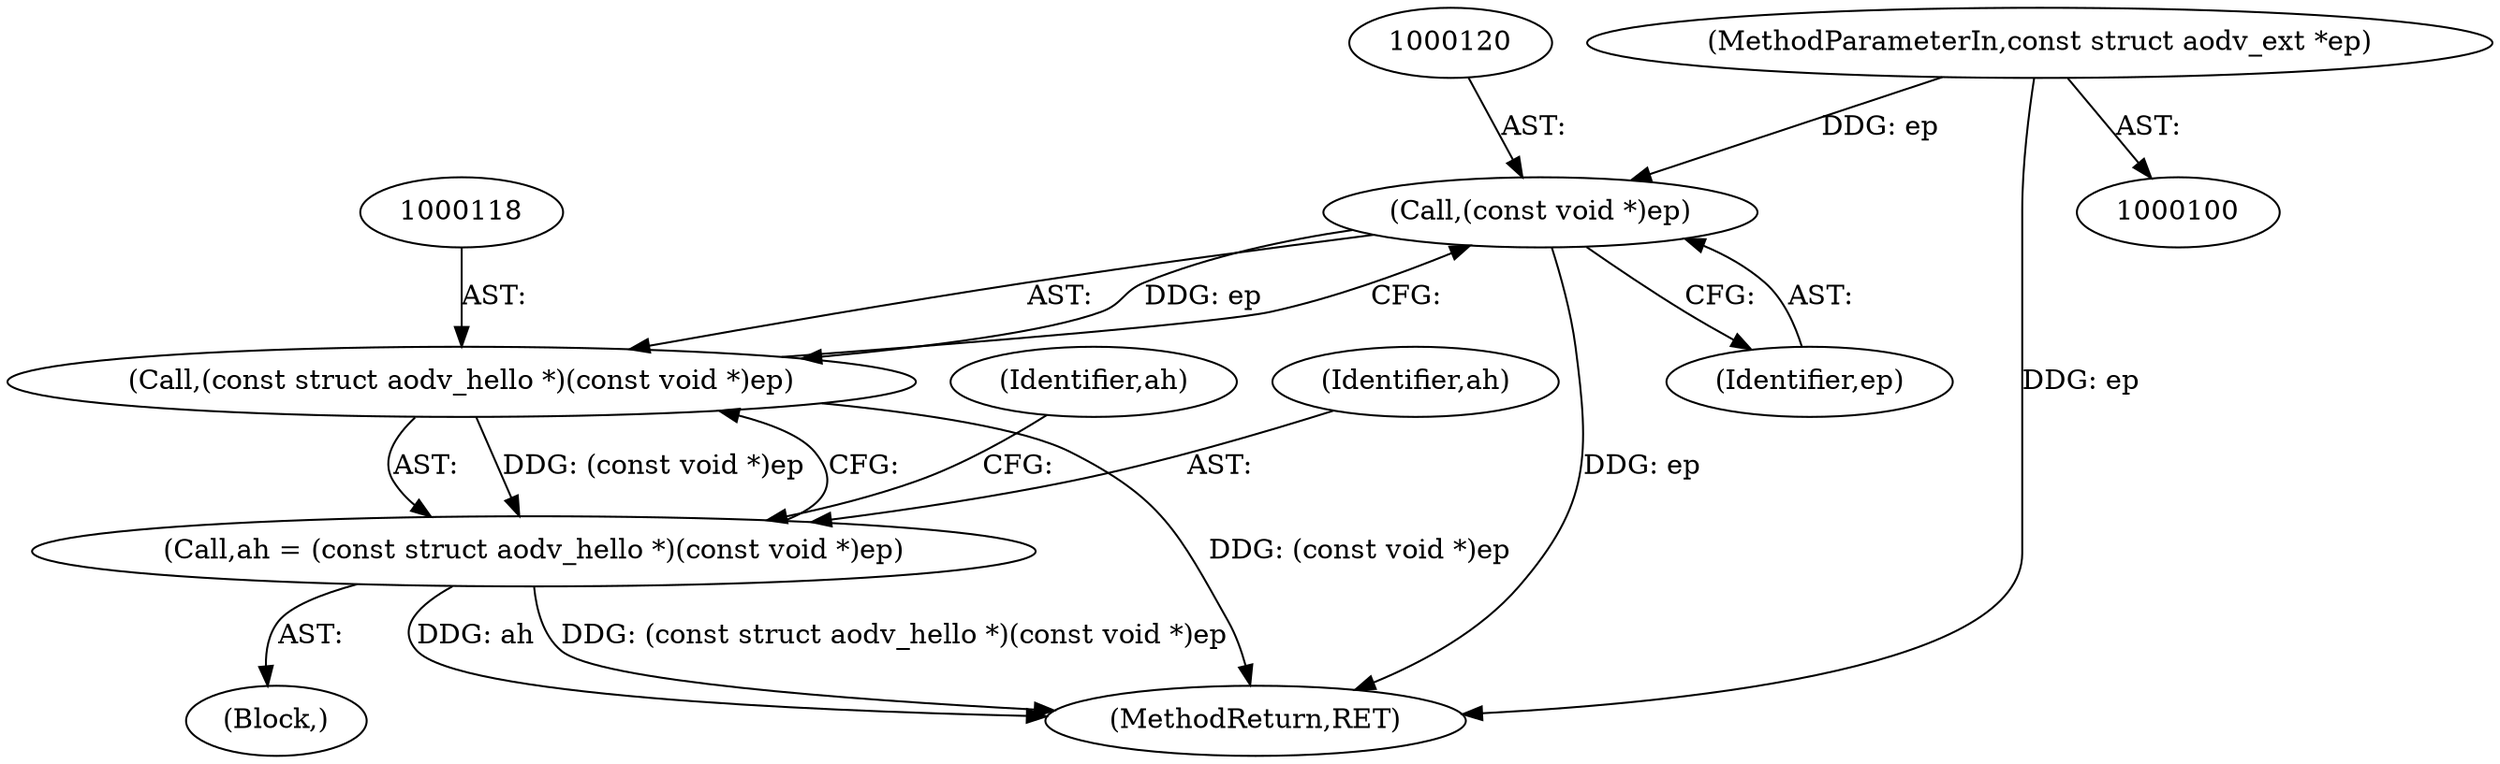digraph "0_tcpdump_cbddb98484ea8ec1deece351abd56e063d775b38@pointer" {
"1000102" [label="(MethodParameterIn,const struct aodv_ext *ep)"];
"1000119" [label="(Call,(const void *)ep)"];
"1000117" [label="(Call,(const struct aodv_hello *)(const void *)ep)"];
"1000115" [label="(Call,ah = (const struct aodv_hello *)(const void *)ep)"];
"1000124" [label="(Identifier,ah)"];
"1000117" [label="(Call,(const struct aodv_hello *)(const void *)ep)"];
"1000116" [label="(Identifier,ah)"];
"1000119" [label="(Call,(const void *)ep)"];
"1000180" [label="(MethodReturn,RET)"];
"1000113" [label="(Block,)"];
"1000121" [label="(Identifier,ep)"];
"1000115" [label="(Call,ah = (const struct aodv_hello *)(const void *)ep)"];
"1000102" [label="(MethodParameterIn,const struct aodv_ext *ep)"];
"1000102" -> "1000100"  [label="AST: "];
"1000102" -> "1000180"  [label="DDG: ep"];
"1000102" -> "1000119"  [label="DDG: ep"];
"1000119" -> "1000117"  [label="AST: "];
"1000119" -> "1000121"  [label="CFG: "];
"1000120" -> "1000119"  [label="AST: "];
"1000121" -> "1000119"  [label="AST: "];
"1000117" -> "1000119"  [label="CFG: "];
"1000119" -> "1000180"  [label="DDG: ep"];
"1000119" -> "1000117"  [label="DDG: ep"];
"1000117" -> "1000115"  [label="AST: "];
"1000118" -> "1000117"  [label="AST: "];
"1000115" -> "1000117"  [label="CFG: "];
"1000117" -> "1000180"  [label="DDG: (const void *)ep"];
"1000117" -> "1000115"  [label="DDG: (const void *)ep"];
"1000115" -> "1000113"  [label="AST: "];
"1000116" -> "1000115"  [label="AST: "];
"1000124" -> "1000115"  [label="CFG: "];
"1000115" -> "1000180"  [label="DDG: (const struct aodv_hello *)(const void *)ep"];
"1000115" -> "1000180"  [label="DDG: ah"];
}
